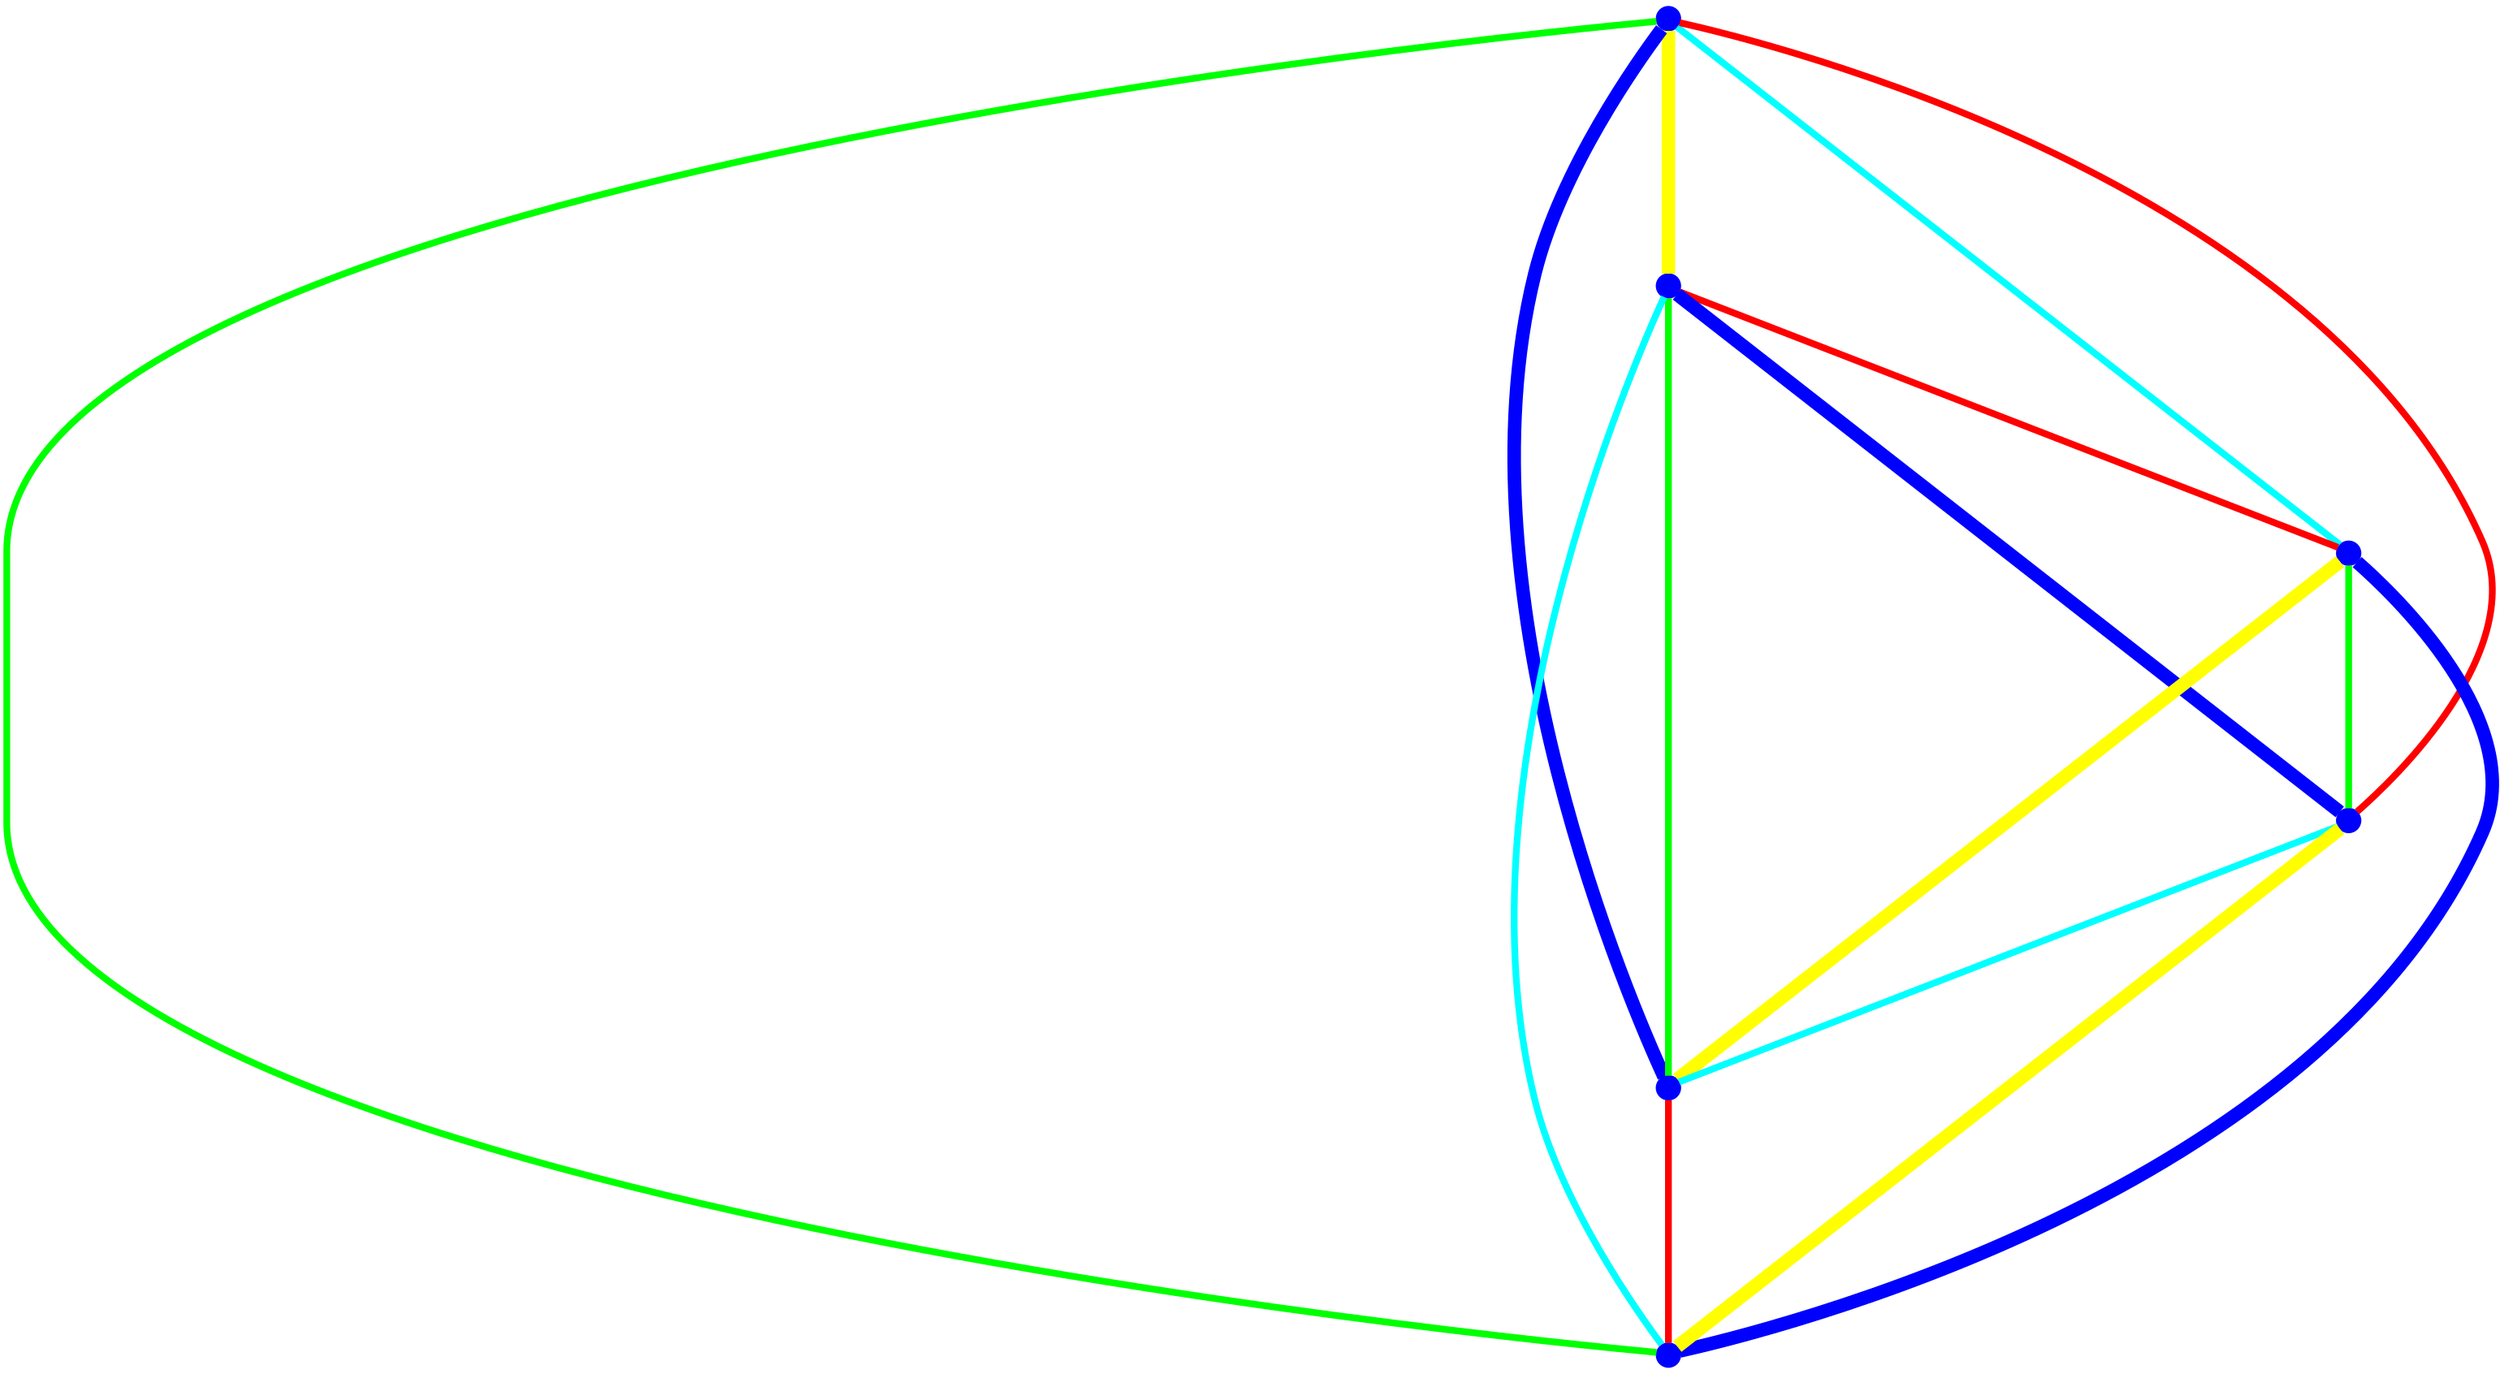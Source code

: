 graph {
ranksep=2
nodesep=2
node [label="" shape=circle style=filled fixedsize=true color=blue fillcolor=blue width=0.2];
"1" -- "2" [style="solid",penwidth="8",color="yellow"];
"1" -- "3" [style="solid",penwidth="4",color="cyan"];
"1" -- "4" [style="solid",penwidth="4",color="red"];
"1" -- "5" [style="solid",penwidth="8",color="blue"];
"1" -- "6" [style="solid",penwidth="4",color="green"];
"2" -- "3" [style="solid",penwidth="4",color="red"];
"2" -- "4" [style="solid",penwidth="8",color="blue"];
"2" -- "5" [style="solid",penwidth="4",color="green"];
"2" -- "6" [style="solid",penwidth="4",color="cyan"];
"3" -- "4" [style="solid",penwidth="4",color="green"];
"3" -- "5" [style="solid",penwidth="8",color="yellow"];
"3" -- "6" [style="solid",penwidth="8",color="blue"];
"4" -- "5" [style="solid",penwidth="4",color="cyan"];
"4" -- "6" [style="solid",penwidth="8",color="yellow"];
"5" -- "6" [style="solid",penwidth="4",color="red"];
}
